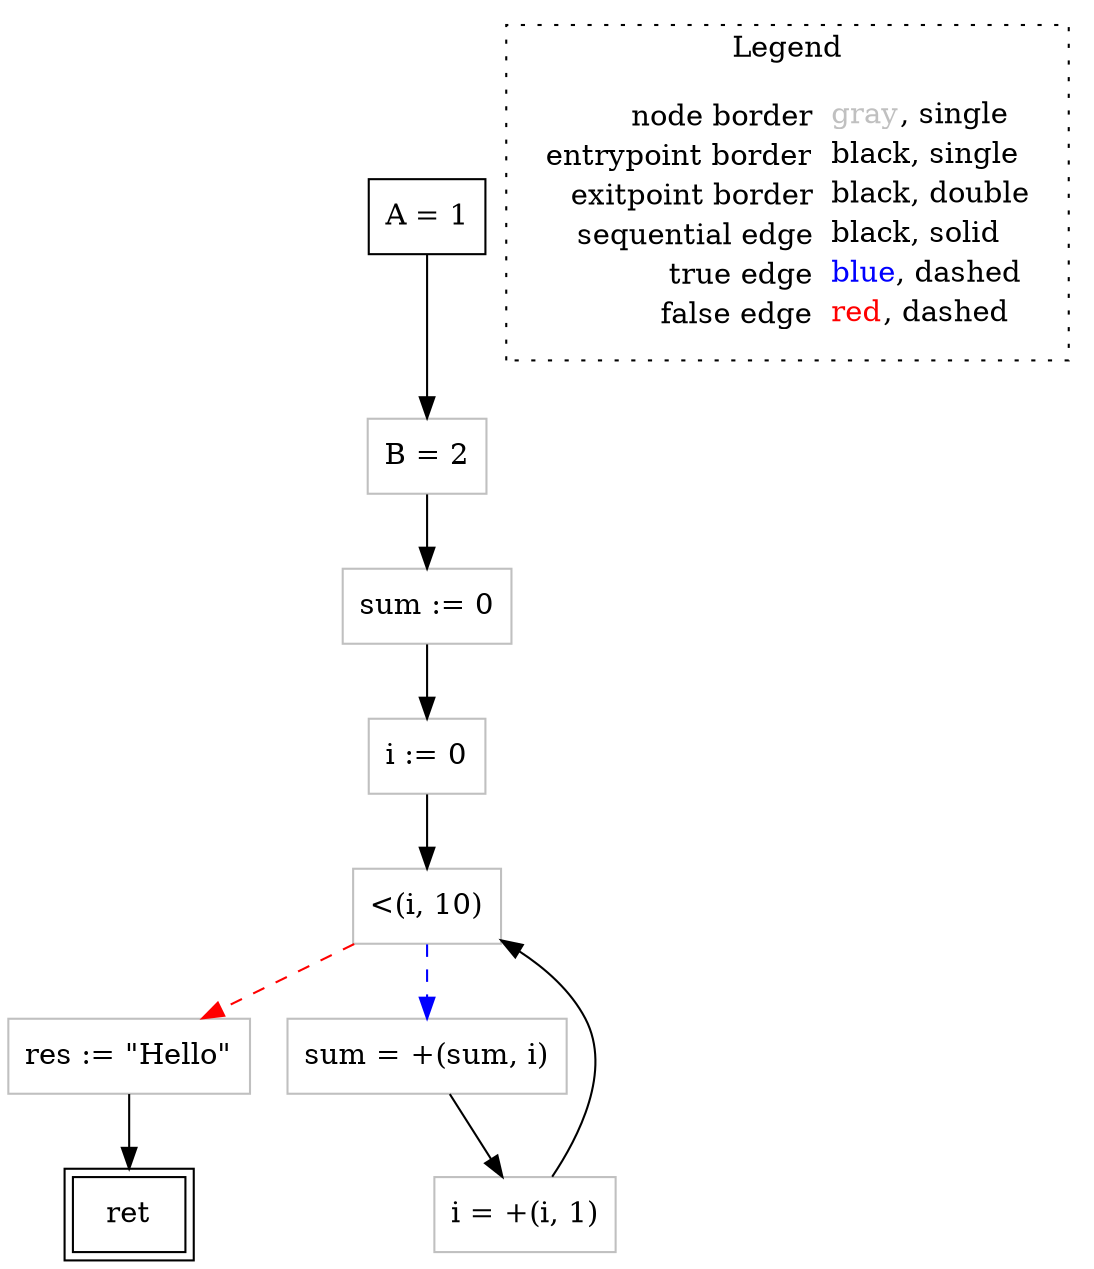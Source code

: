 digraph {
	"node0" [shape="rect",color="black",label=<A = 1>];
	"node1" [shape="rect",color="gray",label=<res := &quot;Hello&quot;>];
	"node2" [shape="rect",color="black",peripheries="2",label=<ret>];
	"node3" [shape="rect",color="gray",label=<sum := 0>];
	"node4" [shape="rect",color="gray",label=<B = 2>];
	"node5" [shape="rect",color="gray",label=<i := 0>];
	"node6" [shape="rect",color="gray",label=<&lt;(i, 10)>];
	"node7" [shape="rect",color="gray",label=<i = +(i, 1)>];
	"node8" [shape="rect",color="gray",label=<sum = +(sum, i)>];
	"node1" -> "node2" [color="black"];
	"node0" -> "node4" [color="black"];
	"node3" -> "node5" [color="black"];
	"node4" -> "node3" [color="black"];
	"node5" -> "node6" [color="black"];
	"node6" -> "node1" [color="red",style="dashed"];
	"node6" -> "node8" [color="blue",style="dashed"];
	"node7" -> "node6" [color="black"];
	"node8" -> "node7" [color="black"];
subgraph cluster_legend {
	label="Legend";
	style=dotted;
	node [shape=plaintext];
	"legend" [label=<<table border="0" cellpadding="2" cellspacing="0" cellborder="0"><tr><td align="right">node border&nbsp;</td><td align="left"><font color="gray">gray</font>, single</td></tr><tr><td align="right">entrypoint border&nbsp;</td><td align="left"><font color="black">black</font>, single</td></tr><tr><td align="right">exitpoint border&nbsp;</td><td align="left"><font color="black">black</font>, double</td></tr><tr><td align="right">sequential edge&nbsp;</td><td align="left"><font color="black">black</font>, solid</td></tr><tr><td align="right">true edge&nbsp;</td><td align="left"><font color="blue">blue</font>, dashed</td></tr><tr><td align="right">false edge&nbsp;</td><td align="left"><font color="red">red</font>, dashed</td></tr></table>>];
}

}
